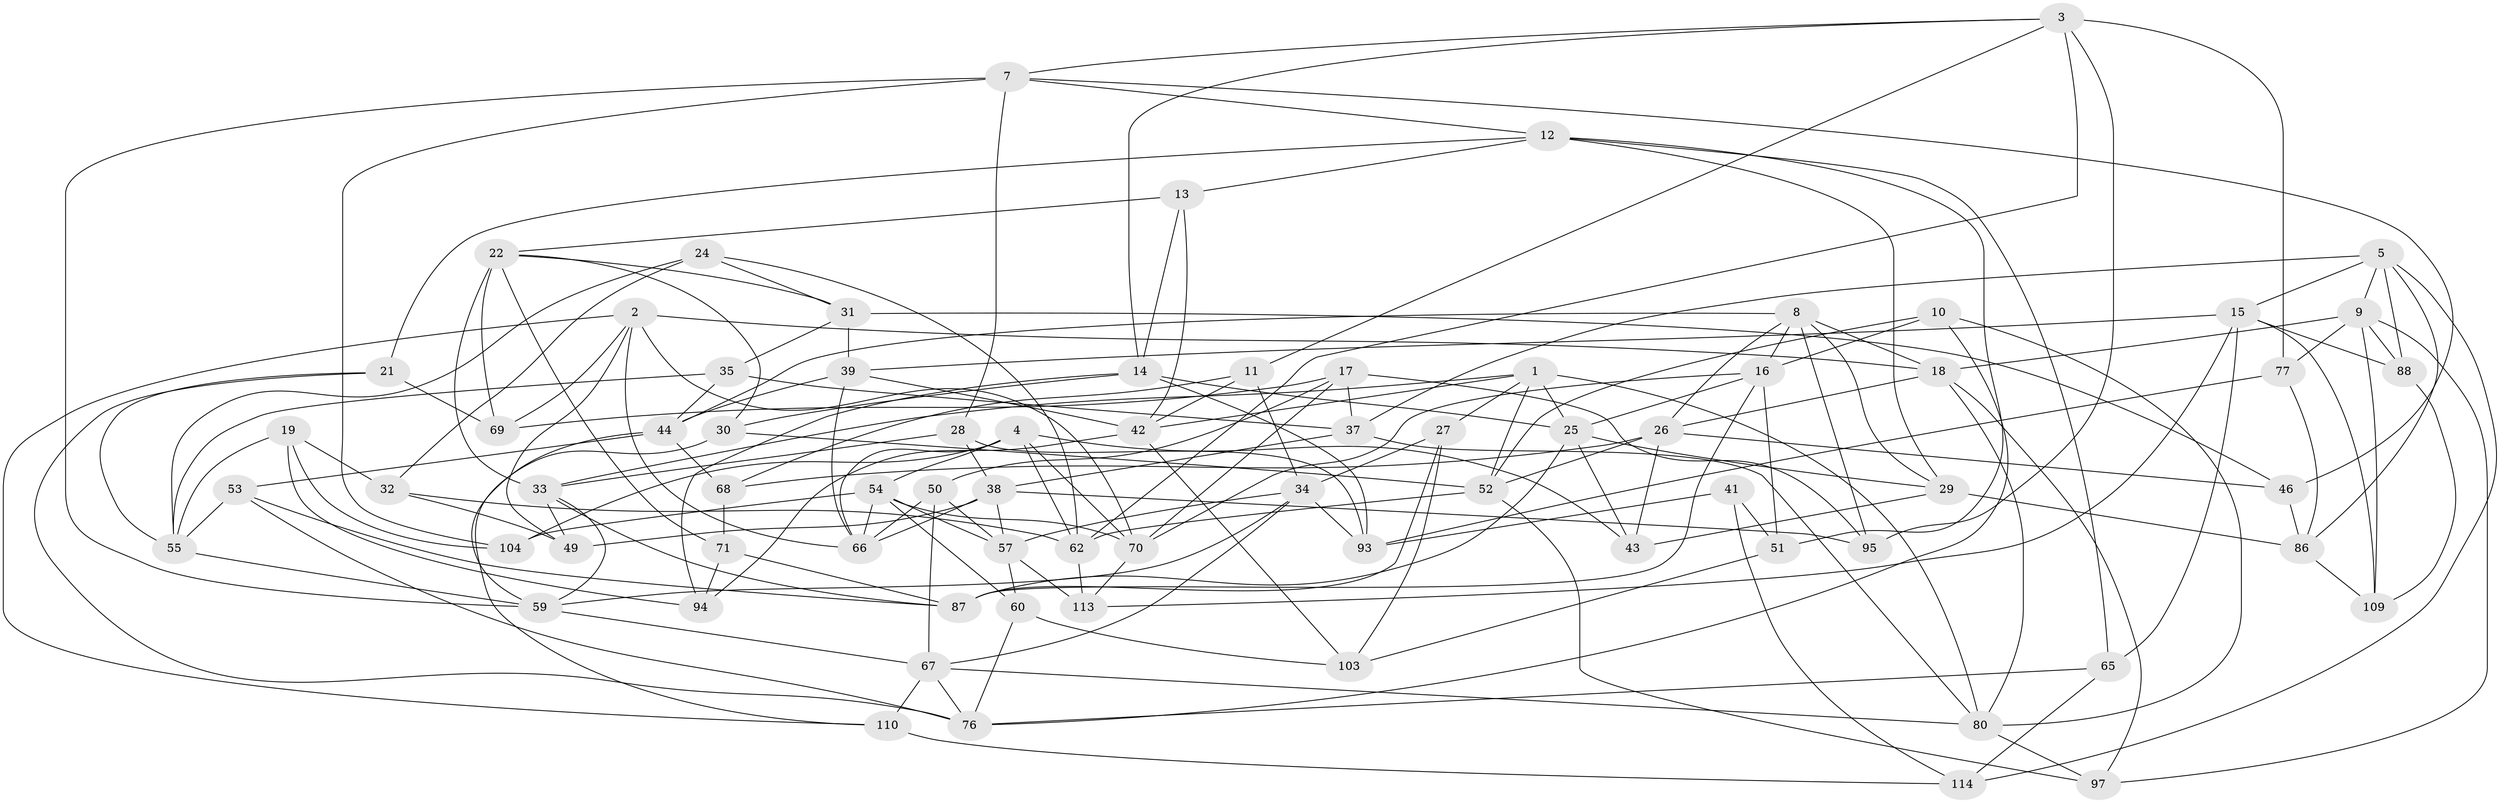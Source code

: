 // original degree distribution, {4: 1.0}
// Generated by graph-tools (version 1.1) at 2025/11/02/27/25 16:11:44]
// undirected, 74 vertices, 184 edges
graph export_dot {
graph [start="1"]
  node [color=gray90,style=filled];
  1 [super="+111"];
  2 [super="+6"];
  3 [super="+23"];
  4 [super="+40"];
  5 [super="+20"];
  7 [super="+92"];
  8 [super="+72"];
  9 [super="+48"];
  10;
  11;
  12 [super="+47"];
  13;
  14 [super="+90"];
  15 [super="+89"];
  16 [super="+106"];
  17 [super="+56"];
  18 [super="+112"];
  19;
  21;
  22 [super="+81"];
  24;
  25 [super="+91"];
  26 [super="+79"];
  27;
  28;
  29 [super="+36"];
  30;
  31 [super="+98"];
  32;
  33 [super="+107"];
  34 [super="+64"];
  35;
  37 [super="+85"];
  38 [super="+58"];
  39 [super="+74"];
  41;
  42 [super="+84"];
  43;
  44 [super="+45"];
  46;
  49;
  50;
  51;
  52 [super="+78"];
  53;
  54 [super="+82"];
  55 [super="+61"];
  57 [super="+63"];
  59 [super="+102"];
  60;
  62 [super="+83"];
  65;
  66 [super="+73"];
  67 [super="+96"];
  68;
  69;
  70 [super="+75"];
  71;
  76 [super="+108"];
  77;
  80 [super="+101"];
  86 [super="+100"];
  87 [super="+105"];
  88;
  93 [super="+99"];
  94;
  95;
  97;
  103;
  104;
  109;
  110;
  113;
  114;
  1 -- 42;
  1 -- 27;
  1 -- 33;
  1 -- 52;
  1 -- 80;
  1 -- 25;
  2 -- 49;
  2 -- 18;
  2 -- 110;
  2 -- 69;
  2 -- 70;
  2 -- 66;
  3 -- 77;
  3 -- 11;
  3 -- 95;
  3 -- 7;
  3 -- 14;
  3 -- 62;
  4 -- 43;
  4 -- 54;
  4 -- 70;
  4 -- 104;
  4 -- 66;
  4 -- 62;
  5 -- 88;
  5 -- 37;
  5 -- 15;
  5 -- 9;
  5 -- 114;
  5 -- 86;
  7 -- 46;
  7 -- 104;
  7 -- 59;
  7 -- 28;
  7 -- 12;
  8 -- 18;
  8 -- 29;
  8 -- 26;
  8 -- 44;
  8 -- 95;
  8 -- 16;
  9 -- 77;
  9 -- 109;
  9 -- 88;
  9 -- 18;
  9 -- 97;
  10 -- 80;
  10 -- 16;
  10 -- 76;
  10 -- 52;
  11 -- 68;
  11 -- 34;
  11 -- 42;
  12 -- 13;
  12 -- 29;
  12 -- 51;
  12 -- 65;
  12 -- 21;
  13 -- 42;
  13 -- 22;
  13 -- 14;
  14 -- 25;
  14 -- 94;
  14 -- 30;
  14 -- 93;
  15 -- 109;
  15 -- 113;
  15 -- 88;
  15 -- 65;
  15 -- 39;
  16 -- 87;
  16 -- 70;
  16 -- 25;
  16 -- 51;
  17 -- 37 [weight=2];
  17 -- 69;
  17 -- 70;
  17 -- 50;
  17 -- 95;
  18 -- 97;
  18 -- 26;
  18 -- 80;
  19 -- 32;
  19 -- 104;
  19 -- 94;
  19 -- 55;
  21 -- 69;
  21 -- 55;
  21 -- 76;
  22 -- 30;
  22 -- 69;
  22 -- 33;
  22 -- 71;
  22 -- 31;
  24 -- 55;
  24 -- 62;
  24 -- 32;
  24 -- 31;
  25 -- 29;
  25 -- 43;
  25 -- 87;
  26 -- 46;
  26 -- 52;
  26 -- 43;
  26 -- 68;
  27 -- 103;
  27 -- 34;
  27 -- 87;
  28 -- 33;
  28 -- 38;
  28 -- 93;
  29 -- 43;
  29 -- 86 [weight=2];
  30 -- 110;
  30 -- 52;
  31 -- 35;
  31 -- 39 [weight=2];
  31 -- 46;
  32 -- 49;
  32 -- 62;
  33 -- 49;
  33 -- 87;
  33 -- 59;
  34 -- 93;
  34 -- 67;
  34 -- 59;
  34 -- 57;
  35 -- 37;
  35 -- 44;
  35 -- 55;
  37 -- 38;
  37 -- 80;
  38 -- 49;
  38 -- 95;
  38 -- 57;
  38 -- 66;
  39 -- 66;
  39 -- 44;
  39 -- 42;
  41 -- 51;
  41 -- 93 [weight=2];
  41 -- 114;
  42 -- 94;
  42 -- 103;
  44 -- 59;
  44 -- 53;
  44 -- 68;
  46 -- 86;
  50 -- 66;
  50 -- 67;
  50 -- 57;
  51 -- 103;
  52 -- 62;
  52 -- 97;
  53 -- 87;
  53 -- 76;
  53 -- 55;
  54 -- 104;
  54 -- 60;
  54 -- 70;
  54 -- 66;
  54 -- 57;
  55 -- 59;
  57 -- 60;
  57 -- 113;
  59 -- 67;
  60 -- 103;
  60 -- 76;
  62 -- 113;
  65 -- 114;
  65 -- 76;
  67 -- 110;
  67 -- 76;
  67 -- 80;
  68 -- 71;
  70 -- 113;
  71 -- 94;
  71 -- 87;
  77 -- 93;
  77 -- 86;
  80 -- 97;
  86 -- 109;
  88 -- 109;
  110 -- 114;
}
